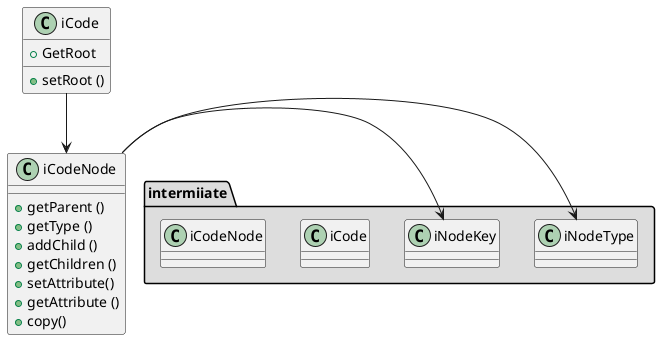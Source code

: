 @startuml

package "intermiiate" #DDDDDD {
  class iCode
  class iCodeNode
  class iNodeType
  class iNodeKey
}


class "iCode" as iCode {
+ setRoot ()
+ GetRoot
}

class "iCodeNode" as iCodeNode {
+ getParent ()
+ getType ()
+ addChild ()
+ getChildren ()
+ setAttribute()
+ getAttribute ()
+ copy()
}

iCode -d->iCodeNode
iCodeNode -r-> iNodeType
iCodeNode -r-> iNodeKey
@enduml
